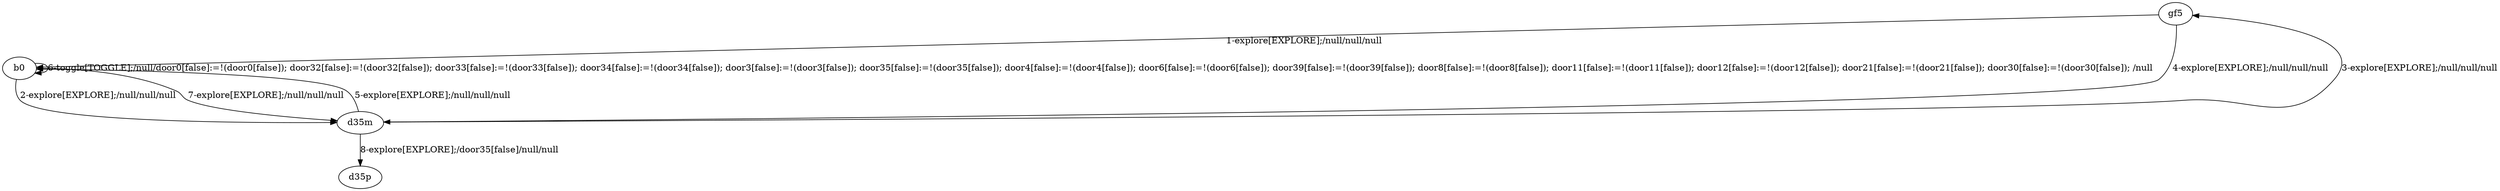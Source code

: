 # Total number of goals covered by this test: 1
# d35m --> d35p

digraph g {
"gf5" -> "b0" [label = "1-explore[EXPLORE];/null/null/null"];
"b0" -> "d35m" [label = "2-explore[EXPLORE];/null/null/null"];
"d35m" -> "gf5" [label = "3-explore[EXPLORE];/null/null/null"];
"gf5" -> "d35m" [label = "4-explore[EXPLORE];/null/null/null"];
"d35m" -> "b0" [label = "5-explore[EXPLORE];/null/null/null"];
"b0" -> "b0" [label = "6-toggle[TOGGLE];/null/door0[false]:=!(door0[false]); door32[false]:=!(door32[false]); door33[false]:=!(door33[false]); door34[false]:=!(door34[false]); door3[false]:=!(door3[false]); door35[false]:=!(door35[false]); door4[false]:=!(door4[false]); door6[false]:=!(door6[false]); door39[false]:=!(door39[false]); door8[false]:=!(door8[false]); door11[false]:=!(door11[false]); door12[false]:=!(door12[false]); door21[false]:=!(door21[false]); door30[false]:=!(door30[false]); /null"];
"b0" -> "d35m" [label = "7-explore[EXPLORE];/null/null/null"];
"d35m" -> "d35p" [label = "8-explore[EXPLORE];/door35[false]/null/null"];
}